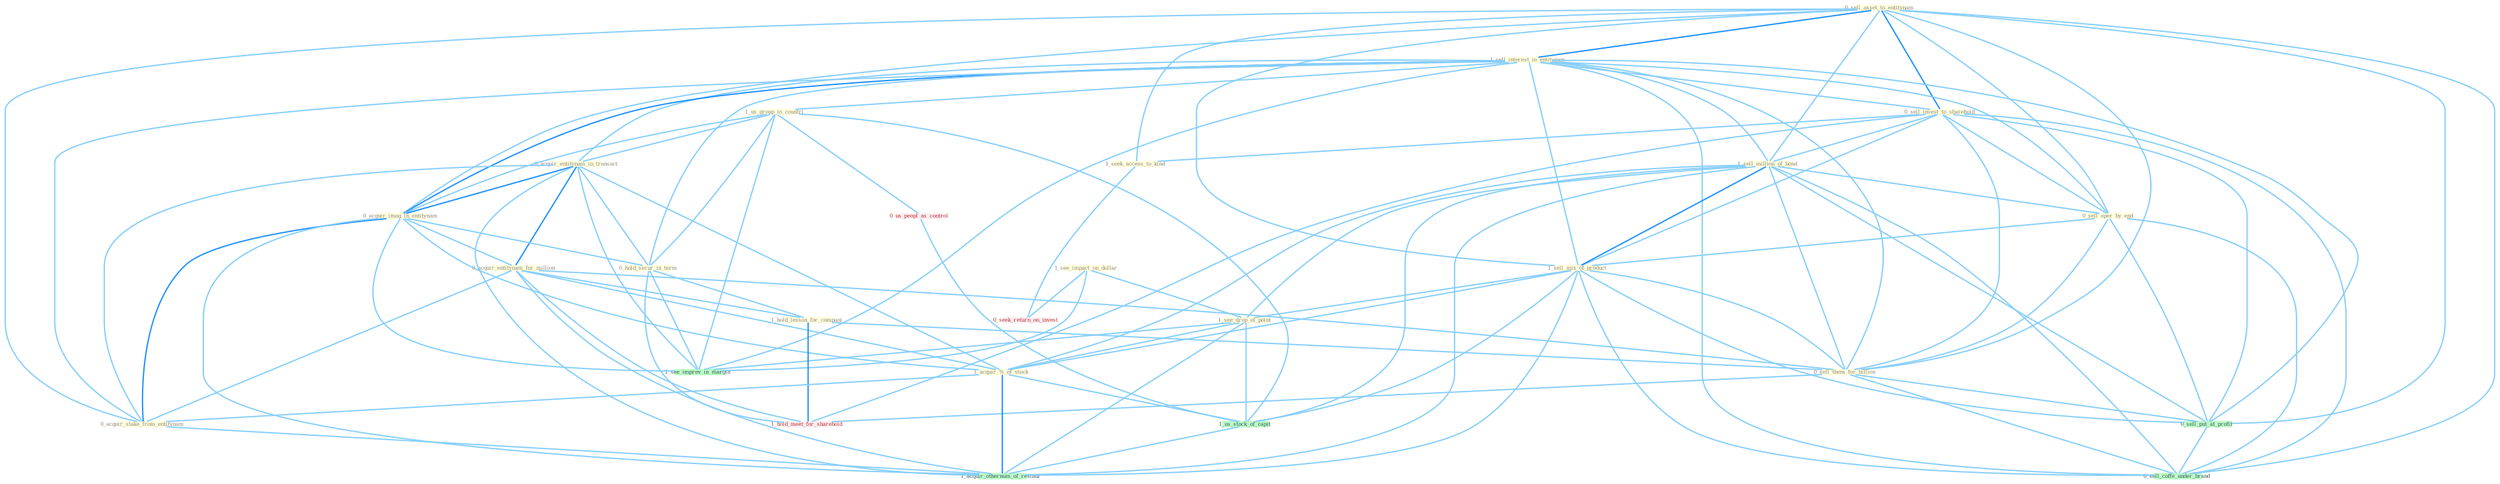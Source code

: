 Graph G{ 
    node
    [shape=polygon,style=filled,width=.5,height=.06,color="#BDFCC9",fixedsize=true,fontsize=4,
    fontcolor="#2f4f4f"];
    {node
    [color="#ffffe0", fontcolor="#8b7d6b"] "0_sell_asset_to_entitynam " "1_sell_interest_in_entitynam " "1_us_group_in_countri " "0_sell_invest_to_sharehold " "0_acquir_entitynam_in_transact " "1_see_impact_on_dollar " "1_sell_million_of_bond " "0_sell_oper_by_end " "0_acquir_imag_in_entitynam " "1_sell_mix_of_product " "1_see_drop_of_point " "0_hold_secur_in_term " "0_acquir_entitynam_for_million " "1_hold_lesson_for_compani " "0_sell_them_for_billion " "1_acquir_%_of_stock " "1_seek_access_to_kind " "0_acquir_stake_from_entitynam "}
{node [color="#fff0f5", fontcolor="#b22222"] "0_us_peopl_as_control " "0_seek_return_on_invest " "1_hold_meet_for_sharehold "}
edge [color="#B0E2FF"];

	"0_sell_asset_to_entitynam " -- "1_sell_interest_in_entitynam " [w="2", color="#1e90ff" , len=0.8];
	"0_sell_asset_to_entitynam " -- "0_sell_invest_to_sharehold " [w="2", color="#1e90ff" , len=0.8];
	"0_sell_asset_to_entitynam " -- "1_sell_million_of_bond " [w="1", color="#87cefa" ];
	"0_sell_asset_to_entitynam " -- "0_sell_oper_by_end " [w="1", color="#87cefa" ];
	"0_sell_asset_to_entitynam " -- "0_acquir_imag_in_entitynam " [w="1", color="#87cefa" ];
	"0_sell_asset_to_entitynam " -- "1_sell_mix_of_product " [w="1", color="#87cefa" ];
	"0_sell_asset_to_entitynam " -- "0_sell_them_for_billion " [w="1", color="#87cefa" ];
	"0_sell_asset_to_entitynam " -- "1_seek_access_to_kind " [w="1", color="#87cefa" ];
	"0_sell_asset_to_entitynam " -- "0_acquir_stake_from_entitynam " [w="1", color="#87cefa" ];
	"0_sell_asset_to_entitynam " -- "0_sell_put_at_profit " [w="1", color="#87cefa" ];
	"0_sell_asset_to_entitynam " -- "0_sell_coffe_under_brand " [w="1", color="#87cefa" ];
	"1_sell_interest_in_entitynam " -- "1_us_group_in_countri " [w="1", color="#87cefa" ];
	"1_sell_interest_in_entitynam " -- "0_sell_invest_to_sharehold " [w="1", color="#87cefa" ];
	"1_sell_interest_in_entitynam " -- "0_acquir_entitynam_in_transact " [w="1", color="#87cefa" ];
	"1_sell_interest_in_entitynam " -- "1_sell_million_of_bond " [w="1", color="#87cefa" ];
	"1_sell_interest_in_entitynam " -- "0_sell_oper_by_end " [w="1", color="#87cefa" ];
	"1_sell_interest_in_entitynam " -- "0_acquir_imag_in_entitynam " [w="2", color="#1e90ff" , len=0.8];
	"1_sell_interest_in_entitynam " -- "1_sell_mix_of_product " [w="1", color="#87cefa" ];
	"1_sell_interest_in_entitynam " -- "0_hold_secur_in_term " [w="1", color="#87cefa" ];
	"1_sell_interest_in_entitynam " -- "0_sell_them_for_billion " [w="1", color="#87cefa" ];
	"1_sell_interest_in_entitynam " -- "0_acquir_stake_from_entitynam " [w="1", color="#87cefa" ];
	"1_sell_interest_in_entitynam " -- "0_sell_put_at_profit " [w="1", color="#87cefa" ];
	"1_sell_interest_in_entitynam " -- "1_see_improv_in_margin " [w="1", color="#87cefa" ];
	"1_sell_interest_in_entitynam " -- "0_sell_coffe_under_brand " [w="1", color="#87cefa" ];
	"1_us_group_in_countri " -- "0_acquir_entitynam_in_transact " [w="1", color="#87cefa" ];
	"1_us_group_in_countri " -- "0_acquir_imag_in_entitynam " [w="1", color="#87cefa" ];
	"1_us_group_in_countri " -- "0_hold_secur_in_term " [w="1", color="#87cefa" ];
	"1_us_group_in_countri " -- "0_us_peopl_as_control " [w="1", color="#87cefa" ];
	"1_us_group_in_countri " -- "1_us_stock_of_capit " [w="1", color="#87cefa" ];
	"1_us_group_in_countri " -- "1_see_improv_in_margin " [w="1", color="#87cefa" ];
	"0_sell_invest_to_sharehold " -- "1_sell_million_of_bond " [w="1", color="#87cefa" ];
	"0_sell_invest_to_sharehold " -- "0_sell_oper_by_end " [w="1", color="#87cefa" ];
	"0_sell_invest_to_sharehold " -- "1_sell_mix_of_product " [w="1", color="#87cefa" ];
	"0_sell_invest_to_sharehold " -- "0_sell_them_for_billion " [w="1", color="#87cefa" ];
	"0_sell_invest_to_sharehold " -- "1_seek_access_to_kind " [w="1", color="#87cefa" ];
	"0_sell_invest_to_sharehold " -- "0_sell_put_at_profit " [w="1", color="#87cefa" ];
	"0_sell_invest_to_sharehold " -- "0_sell_coffe_under_brand " [w="1", color="#87cefa" ];
	"0_sell_invest_to_sharehold " -- "1_hold_meet_for_sharehold " [w="1", color="#87cefa" ];
	"0_acquir_entitynam_in_transact " -- "0_acquir_imag_in_entitynam " [w="2", color="#1e90ff" , len=0.8];
	"0_acquir_entitynam_in_transact " -- "0_hold_secur_in_term " [w="1", color="#87cefa" ];
	"0_acquir_entitynam_in_transact " -- "0_acquir_entitynam_for_million " [w="2", color="#1e90ff" , len=0.8];
	"0_acquir_entitynam_in_transact " -- "1_acquir_%_of_stock " [w="1", color="#87cefa" ];
	"0_acquir_entitynam_in_transact " -- "0_acquir_stake_from_entitynam " [w="1", color="#87cefa" ];
	"0_acquir_entitynam_in_transact " -- "1_see_improv_in_margin " [w="1", color="#87cefa" ];
	"0_acquir_entitynam_in_transact " -- "1_acquir_othernum_of_restaur " [w="1", color="#87cefa" ];
	"1_see_impact_on_dollar " -- "1_see_drop_of_point " [w="1", color="#87cefa" ];
	"1_see_impact_on_dollar " -- "0_seek_return_on_invest " [w="1", color="#87cefa" ];
	"1_see_impact_on_dollar " -- "1_see_improv_in_margin " [w="1", color="#87cefa" ];
	"1_sell_million_of_bond " -- "0_sell_oper_by_end " [w="1", color="#87cefa" ];
	"1_sell_million_of_bond " -- "1_sell_mix_of_product " [w="2", color="#1e90ff" , len=0.8];
	"1_sell_million_of_bond " -- "1_see_drop_of_point " [w="1", color="#87cefa" ];
	"1_sell_million_of_bond " -- "0_sell_them_for_billion " [w="1", color="#87cefa" ];
	"1_sell_million_of_bond " -- "1_acquir_%_of_stock " [w="1", color="#87cefa" ];
	"1_sell_million_of_bond " -- "0_sell_put_at_profit " [w="1", color="#87cefa" ];
	"1_sell_million_of_bond " -- "1_us_stock_of_capit " [w="1", color="#87cefa" ];
	"1_sell_million_of_bond " -- "0_sell_coffe_under_brand " [w="1", color="#87cefa" ];
	"1_sell_million_of_bond " -- "1_acquir_othernum_of_restaur " [w="1", color="#87cefa" ];
	"0_sell_oper_by_end " -- "1_sell_mix_of_product " [w="1", color="#87cefa" ];
	"0_sell_oper_by_end " -- "0_sell_them_for_billion " [w="1", color="#87cefa" ];
	"0_sell_oper_by_end " -- "0_sell_put_at_profit " [w="1", color="#87cefa" ];
	"0_sell_oper_by_end " -- "0_sell_coffe_under_brand " [w="1", color="#87cefa" ];
	"0_acquir_imag_in_entitynam " -- "0_hold_secur_in_term " [w="1", color="#87cefa" ];
	"0_acquir_imag_in_entitynam " -- "0_acquir_entitynam_for_million " [w="1", color="#87cefa" ];
	"0_acquir_imag_in_entitynam " -- "1_acquir_%_of_stock " [w="1", color="#87cefa" ];
	"0_acquir_imag_in_entitynam " -- "0_acquir_stake_from_entitynam " [w="2", color="#1e90ff" , len=0.8];
	"0_acquir_imag_in_entitynam " -- "1_see_improv_in_margin " [w="1", color="#87cefa" ];
	"0_acquir_imag_in_entitynam " -- "1_acquir_othernum_of_restaur " [w="1", color="#87cefa" ];
	"1_sell_mix_of_product " -- "1_see_drop_of_point " [w="1", color="#87cefa" ];
	"1_sell_mix_of_product " -- "0_sell_them_for_billion " [w="1", color="#87cefa" ];
	"1_sell_mix_of_product " -- "1_acquir_%_of_stock " [w="1", color="#87cefa" ];
	"1_sell_mix_of_product " -- "0_sell_put_at_profit " [w="1", color="#87cefa" ];
	"1_sell_mix_of_product " -- "1_us_stock_of_capit " [w="1", color="#87cefa" ];
	"1_sell_mix_of_product " -- "0_sell_coffe_under_brand " [w="1", color="#87cefa" ];
	"1_sell_mix_of_product " -- "1_acquir_othernum_of_restaur " [w="1", color="#87cefa" ];
	"1_see_drop_of_point " -- "1_acquir_%_of_stock " [w="1", color="#87cefa" ];
	"1_see_drop_of_point " -- "1_us_stock_of_capit " [w="1", color="#87cefa" ];
	"1_see_drop_of_point " -- "1_see_improv_in_margin " [w="1", color="#87cefa" ];
	"1_see_drop_of_point " -- "1_acquir_othernum_of_restaur " [w="1", color="#87cefa" ];
	"0_hold_secur_in_term " -- "1_hold_lesson_for_compani " [w="1", color="#87cefa" ];
	"0_hold_secur_in_term " -- "1_see_improv_in_margin " [w="1", color="#87cefa" ];
	"0_hold_secur_in_term " -- "1_hold_meet_for_sharehold " [w="1", color="#87cefa" ];
	"0_acquir_entitynam_for_million " -- "1_hold_lesson_for_compani " [w="1", color="#87cefa" ];
	"0_acquir_entitynam_for_million " -- "0_sell_them_for_billion " [w="1", color="#87cefa" ];
	"0_acquir_entitynam_for_million " -- "1_acquir_%_of_stock " [w="1", color="#87cefa" ];
	"0_acquir_entitynam_for_million " -- "0_acquir_stake_from_entitynam " [w="1", color="#87cefa" ];
	"0_acquir_entitynam_for_million " -- "1_hold_meet_for_sharehold " [w="1", color="#87cefa" ];
	"0_acquir_entitynam_for_million " -- "1_acquir_othernum_of_restaur " [w="1", color="#87cefa" ];
	"1_hold_lesson_for_compani " -- "0_sell_them_for_billion " [w="1", color="#87cefa" ];
	"1_hold_lesson_for_compani " -- "1_hold_meet_for_sharehold " [w="2", color="#1e90ff" , len=0.8];
	"0_sell_them_for_billion " -- "0_sell_put_at_profit " [w="1", color="#87cefa" ];
	"0_sell_them_for_billion " -- "0_sell_coffe_under_brand " [w="1", color="#87cefa" ];
	"0_sell_them_for_billion " -- "1_hold_meet_for_sharehold " [w="1", color="#87cefa" ];
	"1_acquir_%_of_stock " -- "0_acquir_stake_from_entitynam " [w="1", color="#87cefa" ];
	"1_acquir_%_of_stock " -- "1_us_stock_of_capit " [w="1", color="#87cefa" ];
	"1_acquir_%_of_stock " -- "1_acquir_othernum_of_restaur " [w="2", color="#1e90ff" , len=0.8];
	"1_seek_access_to_kind " -- "0_seek_return_on_invest " [w="1", color="#87cefa" ];
	"0_acquir_stake_from_entitynam " -- "1_acquir_othernum_of_restaur " [w="1", color="#87cefa" ];
	"0_us_peopl_as_control " -- "1_us_stock_of_capit " [w="1", color="#87cefa" ];
	"0_sell_put_at_profit " -- "0_sell_coffe_under_brand " [w="1", color="#87cefa" ];
	"1_us_stock_of_capit " -- "1_acquir_othernum_of_restaur " [w="1", color="#87cefa" ];
}